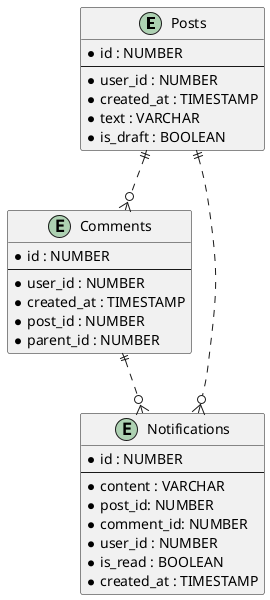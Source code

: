@startuml

entity "Posts" {
  *id : NUMBER
  --
  *user_id : NUMBER
  *created_at : TIMESTAMP
  *text : VARCHAR
  *is_draft : BOOLEAN
}

entity "Comments" {
  *id : NUMBER
  --
  *user_id : NUMBER
  *created_at : TIMESTAMP
  *post_id : NUMBER
  *parent_id : NUMBER
}

entity "Notifications" {
  *id : NUMBER
  --
  *content : VARCHAR
  *post_id: NUMBER
  *comment_id: NUMBER
  *user_id : NUMBER
  *is_read : BOOLEAN
  *created_at : TIMESTAMP
}

Posts ||..o{ Comments
Posts ||..o{ Notifications
Comments ||..o{ Notifications

@enduml
